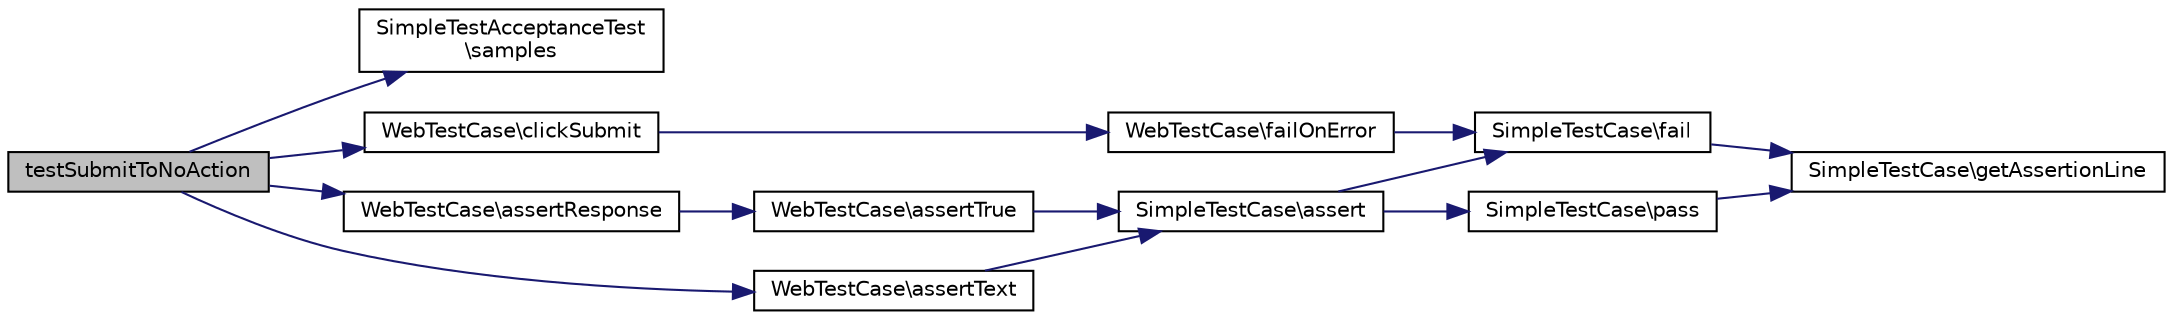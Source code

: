 digraph "testSubmitToNoAction"
{
  edge [fontname="Helvetica",fontsize="10",labelfontname="Helvetica",labelfontsize="10"];
  node [fontname="Helvetica",fontsize="10",shape=record];
  rankdir="LR";
  Node1 [label="testSubmitToNoAction",height=0.2,width=0.4,color="black", fillcolor="grey75", style="filled" fontcolor="black"];
  Node1 -> Node2 [color="midnightblue",fontsize="10",style="solid",fontname="Helvetica"];
  Node2 [label="SimpleTestAcceptanceTest\l\\samples",height=0.2,width=0.4,color="black", fillcolor="white", style="filled",URL="$class_simple_test_acceptance_test.html#a604600d230bc5151ced41b3fa7291aff"];
  Node1 -> Node3 [color="midnightblue",fontsize="10",style="solid",fontname="Helvetica"];
  Node3 [label="WebTestCase\\clickSubmit",height=0.2,width=0.4,color="black", fillcolor="white", style="filled",URL="$class_web_test_case.html#a67cc36f3e3acdad590220e3c40b94404"];
  Node3 -> Node4 [color="midnightblue",fontsize="10",style="solid",fontname="Helvetica"];
  Node4 [label="WebTestCase\\failOnError",height=0.2,width=0.4,color="black", fillcolor="white", style="filled",URL="$class_web_test_case.html#a7a73f8af1728ee203f7246162b7dbabe"];
  Node4 -> Node5 [color="midnightblue",fontsize="10",style="solid",fontname="Helvetica"];
  Node5 [label="SimpleTestCase\\fail",height=0.2,width=0.4,color="black", fillcolor="white", style="filled",URL="$class_simple_test_case.html#a74070e976d1372da2111be1c059c6ce3"];
  Node5 -> Node6 [color="midnightblue",fontsize="10",style="solid",fontname="Helvetica"];
  Node6 [label="SimpleTestCase\\getAssertionLine",height=0.2,width=0.4,color="black", fillcolor="white", style="filled",URL="$class_simple_test_case.html#a4389a897171547fc4545f56a75bf0c9f"];
  Node1 -> Node7 [color="midnightblue",fontsize="10",style="solid",fontname="Helvetica"];
  Node7 [label="WebTestCase\\assertResponse",height=0.2,width=0.4,color="black", fillcolor="white", style="filled",URL="$class_web_test_case.html#a69a4fa54244eaea84d9adc6c8e6cc1fb"];
  Node7 -> Node8 [color="midnightblue",fontsize="10",style="solid",fontname="Helvetica"];
  Node8 [label="WebTestCase\\assertTrue",height=0.2,width=0.4,color="black", fillcolor="white", style="filled",URL="$class_web_test_case.html#a0b1a5fbb86c56cd7ab7d1dced7af0cad"];
  Node8 -> Node9 [color="midnightblue",fontsize="10",style="solid",fontname="Helvetica"];
  Node9 [label="SimpleTestCase\\assert",height=0.2,width=0.4,color="black", fillcolor="white", style="filled",URL="$class_simple_test_case.html#a9be3866087958c52771a4eb0921a80f8"];
  Node9 -> Node10 [color="midnightblue",fontsize="10",style="solid",fontname="Helvetica"];
  Node10 [label="SimpleTestCase\\pass",height=0.2,width=0.4,color="black", fillcolor="white", style="filled",URL="$class_simple_test_case.html#a413ec6a28c017c7f5c08af552930a023"];
  Node10 -> Node6 [color="midnightblue",fontsize="10",style="solid",fontname="Helvetica"];
  Node9 -> Node5 [color="midnightblue",fontsize="10",style="solid",fontname="Helvetica"];
  Node1 -> Node11 [color="midnightblue",fontsize="10",style="solid",fontname="Helvetica"];
  Node11 [label="WebTestCase\\assertText",height=0.2,width=0.4,color="black", fillcolor="white", style="filled",URL="$class_web_test_case.html#af295e4c06d20dd3eea274c713f4a9fbd"];
  Node11 -> Node9 [color="midnightblue",fontsize="10",style="solid",fontname="Helvetica"];
}
